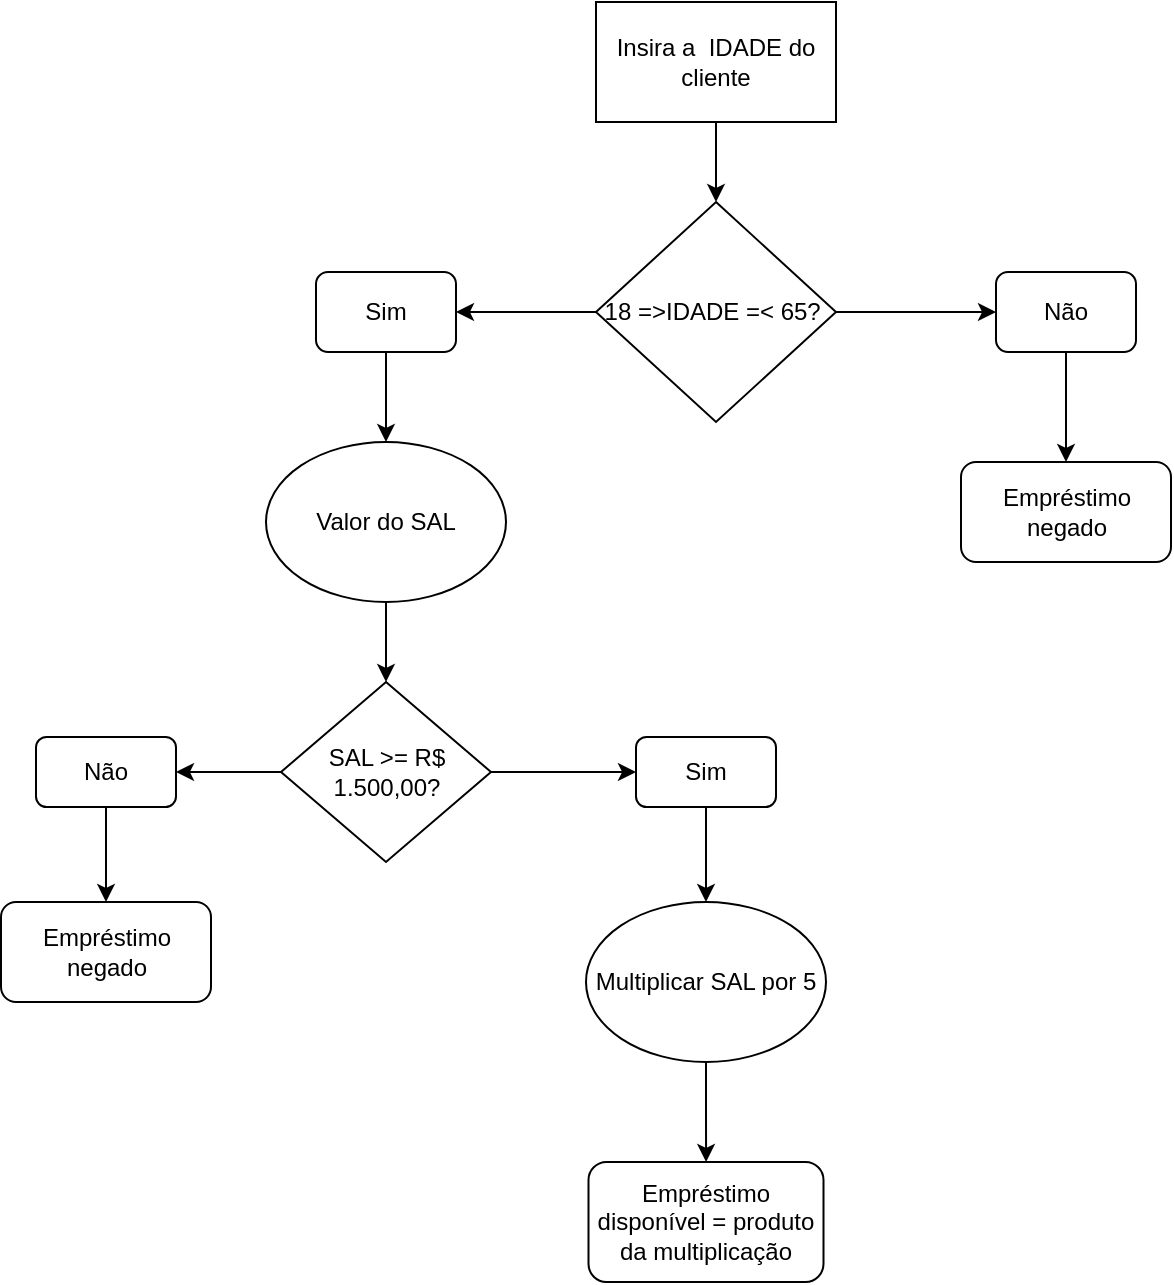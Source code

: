 <mxfile version="21.3.6" type="github">
  <diagram name="Página-1" id="EVIC_Ds2m6hr_qckuSO-">
    <mxGraphModel dx="825" dy="444" grid="1" gridSize="10" guides="1" tooltips="1" connect="1" arrows="1" fold="1" page="1" pageScale="1" pageWidth="1169" pageHeight="827" math="0" shadow="0">
      <root>
        <mxCell id="0" />
        <mxCell id="1" parent="0" />
        <mxCell id="10C5gQ7T9ezZw4G22yt1-3" value="" style="edgeStyle=orthogonalEdgeStyle;rounded=0;orthogonalLoop=1;jettySize=auto;html=1;" edge="1" parent="1" source="10C5gQ7T9ezZw4G22yt1-1" target="10C5gQ7T9ezZw4G22yt1-2">
          <mxGeometry relative="1" as="geometry" />
        </mxCell>
        <mxCell id="10C5gQ7T9ezZw4G22yt1-1" value="Insira a&amp;nbsp; IDADE do cliente" style="rounded=0;whiteSpace=wrap;html=1;" vertex="1" parent="1">
          <mxGeometry x="320" y="20" width="120" height="60" as="geometry" />
        </mxCell>
        <mxCell id="10C5gQ7T9ezZw4G22yt1-5" value="" style="edgeStyle=orthogonalEdgeStyle;rounded=0;orthogonalLoop=1;jettySize=auto;html=1;" edge="1" parent="1" source="10C5gQ7T9ezZw4G22yt1-2" target="10C5gQ7T9ezZw4G22yt1-4">
          <mxGeometry relative="1" as="geometry" />
        </mxCell>
        <mxCell id="10C5gQ7T9ezZw4G22yt1-7" value="" style="edgeStyle=orthogonalEdgeStyle;rounded=0;orthogonalLoop=1;jettySize=auto;html=1;" edge="1" parent="1" source="10C5gQ7T9ezZw4G22yt1-2" target="10C5gQ7T9ezZw4G22yt1-6">
          <mxGeometry relative="1" as="geometry" />
        </mxCell>
        <mxCell id="10C5gQ7T9ezZw4G22yt1-2" value="18 =&amp;gt;IDADE =&amp;lt; 65?&amp;nbsp;" style="rhombus;whiteSpace=wrap;html=1;" vertex="1" parent="1">
          <mxGeometry x="320" y="120" width="120" height="110" as="geometry" />
        </mxCell>
        <mxCell id="10C5gQ7T9ezZw4G22yt1-11" value="" style="edgeStyle=orthogonalEdgeStyle;rounded=0;orthogonalLoop=1;jettySize=auto;html=1;" edge="1" parent="1" source="10C5gQ7T9ezZw4G22yt1-4" target="10C5gQ7T9ezZw4G22yt1-10">
          <mxGeometry relative="1" as="geometry" />
        </mxCell>
        <mxCell id="10C5gQ7T9ezZw4G22yt1-4" value="Sim" style="rounded=1;whiteSpace=wrap;html=1;" vertex="1" parent="1">
          <mxGeometry x="180" y="155" width="70" height="40" as="geometry" />
        </mxCell>
        <mxCell id="10C5gQ7T9ezZw4G22yt1-9" value="" style="edgeStyle=orthogonalEdgeStyle;rounded=0;orthogonalLoop=1;jettySize=auto;html=1;" edge="1" parent="1" source="10C5gQ7T9ezZw4G22yt1-6" target="10C5gQ7T9ezZw4G22yt1-8">
          <mxGeometry relative="1" as="geometry" />
        </mxCell>
        <mxCell id="10C5gQ7T9ezZw4G22yt1-6" value="Não" style="rounded=1;whiteSpace=wrap;html=1;" vertex="1" parent="1">
          <mxGeometry x="520" y="155" width="70" height="40" as="geometry" />
        </mxCell>
        <mxCell id="10C5gQ7T9ezZw4G22yt1-8" value="Empréstimo negado" style="rounded=1;whiteSpace=wrap;html=1;" vertex="1" parent="1">
          <mxGeometry x="502.5" y="250" width="105" height="50" as="geometry" />
        </mxCell>
        <mxCell id="10C5gQ7T9ezZw4G22yt1-14" value="" style="edgeStyle=orthogonalEdgeStyle;rounded=0;orthogonalLoop=1;jettySize=auto;html=1;" edge="1" parent="1" source="10C5gQ7T9ezZw4G22yt1-10" target="10C5gQ7T9ezZw4G22yt1-12">
          <mxGeometry relative="1" as="geometry" />
        </mxCell>
        <mxCell id="10C5gQ7T9ezZw4G22yt1-10" value="Valor do SAL" style="ellipse;whiteSpace=wrap;html=1;" vertex="1" parent="1">
          <mxGeometry x="155" y="240" width="120" height="80" as="geometry" />
        </mxCell>
        <mxCell id="10C5gQ7T9ezZw4G22yt1-15" value="" style="edgeStyle=orthogonalEdgeStyle;rounded=0;orthogonalLoop=1;jettySize=auto;html=1;" edge="1" parent="1" source="10C5gQ7T9ezZw4G22yt1-12" target="10C5gQ7T9ezZw4G22yt1-13">
          <mxGeometry relative="1" as="geometry" />
        </mxCell>
        <mxCell id="10C5gQ7T9ezZw4G22yt1-19" value="" style="edgeStyle=orthogonalEdgeStyle;rounded=0;orthogonalLoop=1;jettySize=auto;html=1;" edge="1" parent="1" source="10C5gQ7T9ezZw4G22yt1-12" target="10C5gQ7T9ezZw4G22yt1-18">
          <mxGeometry relative="1" as="geometry" />
        </mxCell>
        <mxCell id="10C5gQ7T9ezZw4G22yt1-12" value="SAL &amp;gt;= R$ 1.500,00?" style="rhombus;whiteSpace=wrap;html=1;" vertex="1" parent="1">
          <mxGeometry x="162.5" y="360" width="105" height="90" as="geometry" />
        </mxCell>
        <mxCell id="10C5gQ7T9ezZw4G22yt1-17" value="" style="edgeStyle=orthogonalEdgeStyle;rounded=0;orthogonalLoop=1;jettySize=auto;html=1;" edge="1" parent="1" source="10C5gQ7T9ezZw4G22yt1-13" target="10C5gQ7T9ezZw4G22yt1-16">
          <mxGeometry relative="1" as="geometry" />
        </mxCell>
        <mxCell id="10C5gQ7T9ezZw4G22yt1-13" value="Não" style="rounded=1;whiteSpace=wrap;html=1;" vertex="1" parent="1">
          <mxGeometry x="40" y="387.5" width="70" height="35" as="geometry" />
        </mxCell>
        <mxCell id="10C5gQ7T9ezZw4G22yt1-16" value="Empréstimo negado" style="rounded=1;whiteSpace=wrap;html=1;" vertex="1" parent="1">
          <mxGeometry x="22.5" y="470" width="105" height="50" as="geometry" />
        </mxCell>
        <mxCell id="10C5gQ7T9ezZw4G22yt1-21" value="" style="edgeStyle=orthogonalEdgeStyle;rounded=0;orthogonalLoop=1;jettySize=auto;html=1;" edge="1" parent="1" source="10C5gQ7T9ezZw4G22yt1-18" target="10C5gQ7T9ezZw4G22yt1-20">
          <mxGeometry relative="1" as="geometry" />
        </mxCell>
        <mxCell id="10C5gQ7T9ezZw4G22yt1-18" value="Sim" style="rounded=1;whiteSpace=wrap;html=1;" vertex="1" parent="1">
          <mxGeometry x="340" y="387.5" width="70" height="35" as="geometry" />
        </mxCell>
        <mxCell id="10C5gQ7T9ezZw4G22yt1-23" value="" style="edgeStyle=orthogonalEdgeStyle;rounded=0;orthogonalLoop=1;jettySize=auto;html=1;" edge="1" parent="1" source="10C5gQ7T9ezZw4G22yt1-20" target="10C5gQ7T9ezZw4G22yt1-22">
          <mxGeometry relative="1" as="geometry" />
        </mxCell>
        <mxCell id="10C5gQ7T9ezZw4G22yt1-20" value="Multiplicar SAL por 5" style="ellipse;whiteSpace=wrap;html=1;" vertex="1" parent="1">
          <mxGeometry x="315" y="470" width="120" height="80" as="geometry" />
        </mxCell>
        <mxCell id="10C5gQ7T9ezZw4G22yt1-22" value="Empréstimo disponível = produto da multiplicação" style="rounded=1;whiteSpace=wrap;html=1;" vertex="1" parent="1">
          <mxGeometry x="316.25" y="600" width="117.5" height="60" as="geometry" />
        </mxCell>
      </root>
    </mxGraphModel>
  </diagram>
</mxfile>
